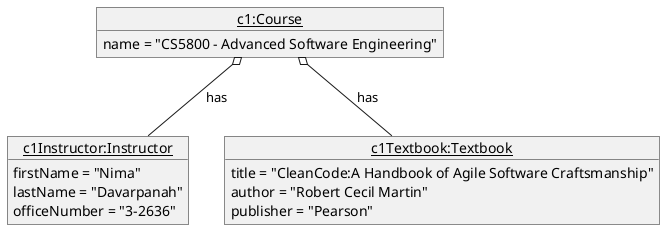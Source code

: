 @startuml

object "<u>c1:Course</u>" as c1 {
    name = "CS5800 - Advanced Software Engineering"
}

object "<u>c1Instructor:Instructor</u>" as i1 {
    firstName = "Nima"
    lastName = "Davarpanah"
    officeNumber = "3-2636"
}

object "<u>c1Textbook:Textbook</u>" as t1 {
    title = "CleanCode:A Handbook of Agile Software Craftsmanship"
    author = "Robert Cecil Martin"
    publisher = "Pearson"
}

c1 o-- i1 : "has"
c1 o-- t1 : "has"

@enduml
